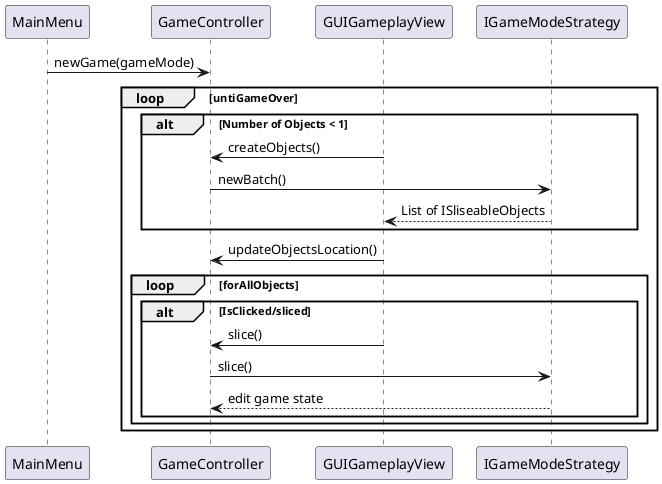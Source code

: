 @startuml



MainMenu -> GameController: newGame(gameMode)


loop untiGameOver



alt Number of Objects < 1
    GUIGameplayView -> GameController: createObjects()
    GameController->IGameModeStrategy: newBatch()
    IGameModeStrategy --> GUIGameplayView: List of ISliseableObjects
end

GUIGameplayView -> GameController: updateObjectsLocation()

loop forAllObjects

alt IsClicked/sliced

    GUIGameplayView -> GameController: slice()
    GameController -> IGameModeStrategy: slice()
    IGameModeStrategy --> GameController: edit game state
end




end




end
@enduml